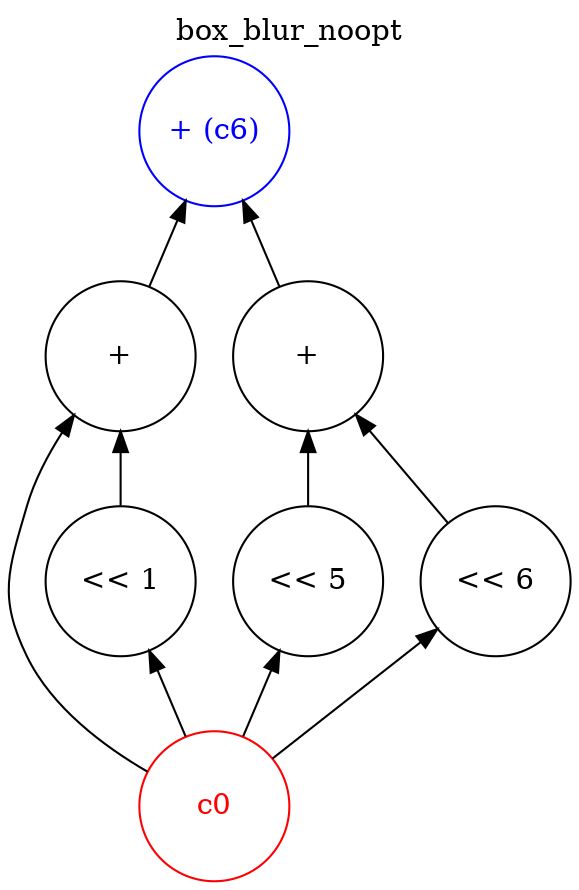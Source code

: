 digraph "box_blur_noopt" {
graph [label="box_blur_noopt" labelloc="t"]
node [shape=circle width=1 margin=0]
edge [dir=back]
1 [label="c0" style=solid color=red fontcolor=red]
2 [label="<< 1" style=solid color=black fontcolor=black]
2 -> 1
5 [label="+" style=solid color=black fontcolor=black]
5 -> 2
5 -> 1
3 [label="<< 5" style=solid color=black fontcolor=black]
3 -> 1
4 [label="<< 6" style=solid color=black fontcolor=black]
4 -> 1
6 [label="+" style=solid color=black fontcolor=black]
6 -> 3
6 -> 4
7 [label="+ (c6)" style=solid color=blue fontcolor=blue]
7 -> 5
7 -> 6
}
